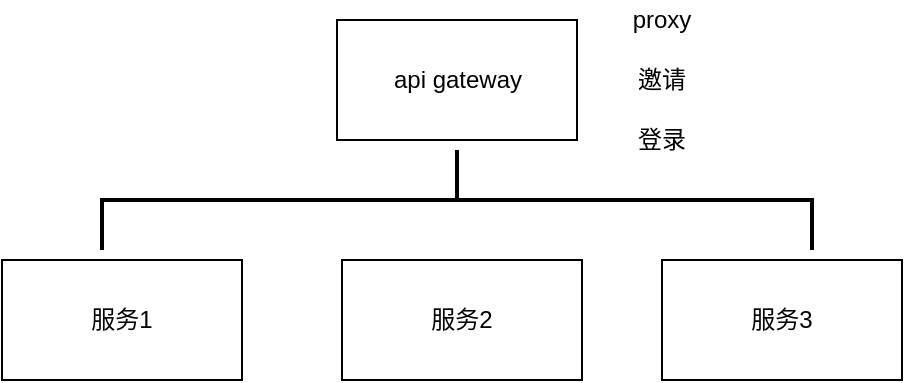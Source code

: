 <mxfile version="14.4.2" type="github"><diagram id="5T_fH35N6wlOlgp91Cbp" name="Page-1"><mxGraphModel dx="946" dy="569" grid="1" gridSize="10" guides="1" tooltips="1" connect="1" arrows="1" fold="1" page="1" pageScale="1" pageWidth="827" pageHeight="1169" math="0" shadow="0"><root><mxCell id="0"/><mxCell id="1" parent="0"/><mxCell id="rbRg7ES6aRciCslwzcI0-1" value="api gateway" style="rounded=0;whiteSpace=wrap;html=1;" vertex="1" parent="1"><mxGeometry x="357.5" y="260" width="120" height="60" as="geometry"/></mxCell><mxCell id="rbRg7ES6aRciCslwzcI0-2" value="proxy" style="text;html=1;strokeColor=none;fillColor=none;align=center;verticalAlign=middle;whiteSpace=wrap;rounded=0;" vertex="1" parent="1"><mxGeometry x="500" y="250" width="40" height="20" as="geometry"/></mxCell><mxCell id="rbRg7ES6aRciCslwzcI0-3" value="邀请" style="text;html=1;strokeColor=none;fillColor=none;align=center;verticalAlign=middle;whiteSpace=wrap;rounded=0;" vertex="1" parent="1"><mxGeometry x="500" y="280" width="40" height="20" as="geometry"/></mxCell><mxCell id="rbRg7ES6aRciCslwzcI0-4" value="服务1" style="rounded=0;whiteSpace=wrap;html=1;" vertex="1" parent="1"><mxGeometry x="190" y="380" width="120" height="60" as="geometry"/></mxCell><mxCell id="rbRg7ES6aRciCslwzcI0-5" value="服务2" style="rounded=0;whiteSpace=wrap;html=1;" vertex="1" parent="1"><mxGeometry x="360" y="380" width="120" height="60" as="geometry"/></mxCell><mxCell id="rbRg7ES6aRciCslwzcI0-6" value="服务3" style="rounded=0;whiteSpace=wrap;html=1;" vertex="1" parent="1"><mxGeometry x="520" y="380" width="120" height="60" as="geometry"/></mxCell><mxCell id="rbRg7ES6aRciCslwzcI0-17" value="登录" style="text;html=1;strokeColor=none;fillColor=none;align=center;verticalAlign=middle;whiteSpace=wrap;rounded=0;" vertex="1" parent="1"><mxGeometry x="500" y="310" width="40" height="20" as="geometry"/></mxCell><mxCell id="rbRg7ES6aRciCslwzcI0-19" value="" style="strokeWidth=2;html=1;shape=mxgraph.flowchart.annotation_2;align=left;labelPosition=right;pointerEvents=1;rotation=90;" vertex="1" parent="1"><mxGeometry x="392.5" y="172.5" width="50" height="355" as="geometry"/></mxCell></root></mxGraphModel></diagram></mxfile>